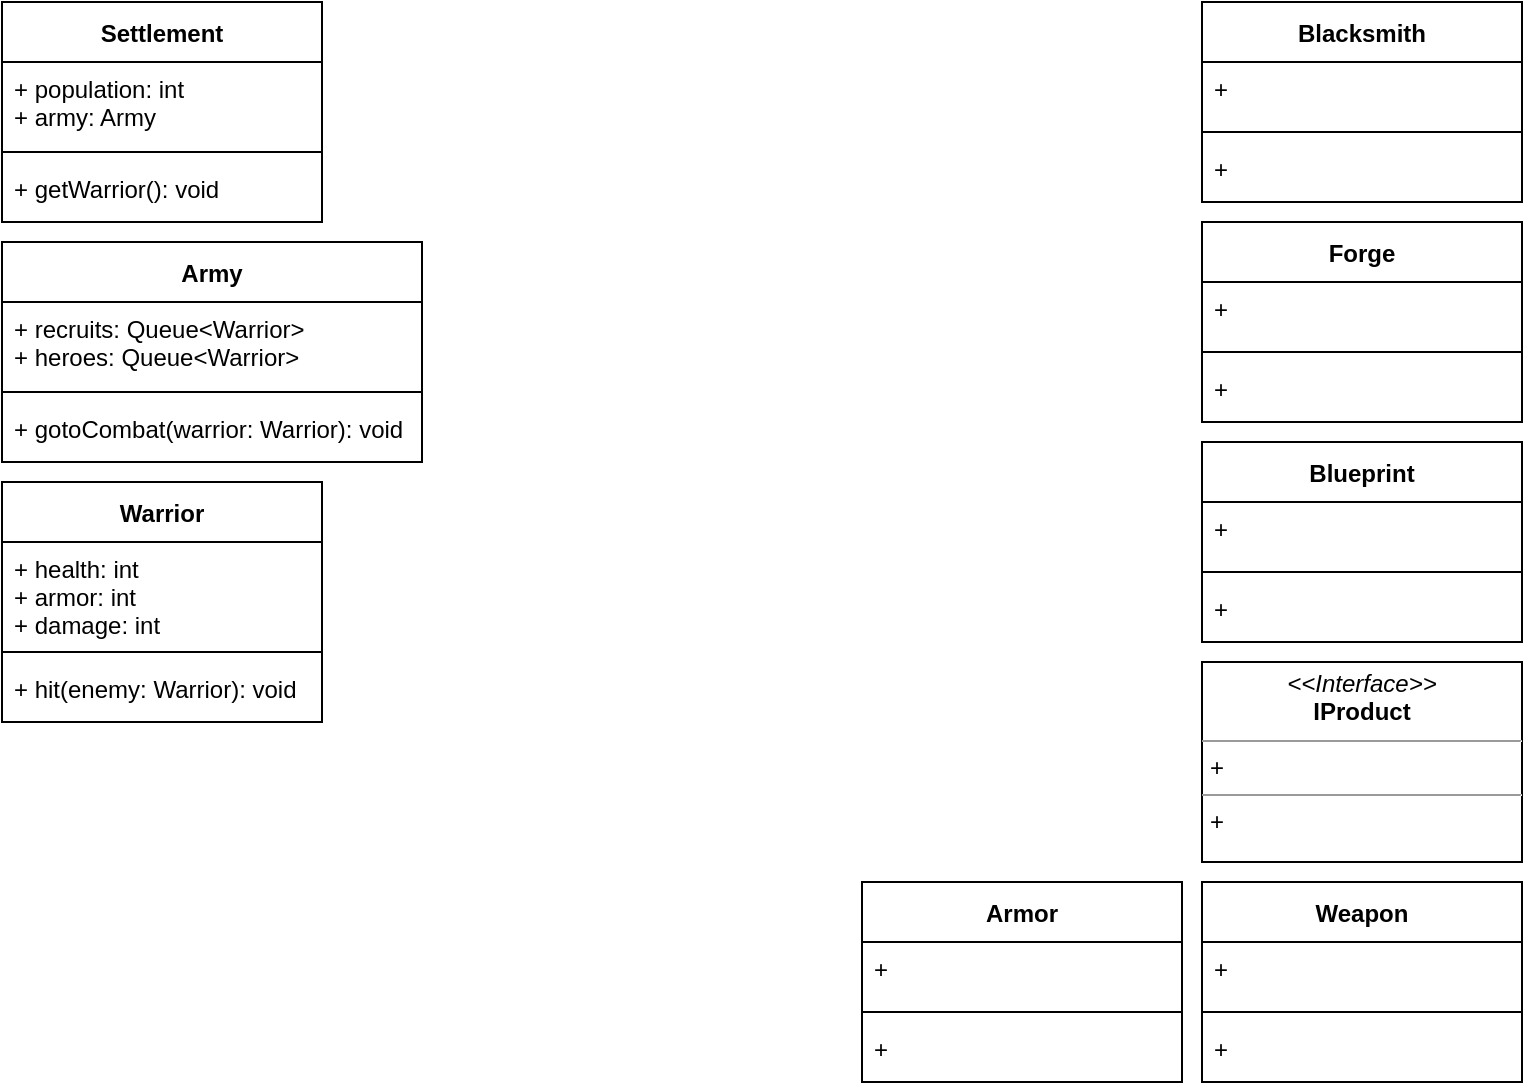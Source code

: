 <mxfile version="20.8.3" type="github">
  <diagram id="PlVmOw6x0t-LfRiXBdwW" name="Страница 1">
    <mxGraphModel dx="1185" dy="661" grid="1" gridSize="10" guides="1" tooltips="1" connect="1" arrows="1" fold="1" page="1" pageScale="1" pageWidth="827" pageHeight="1169" math="0" shadow="0">
      <root>
        <mxCell id="0" />
        <mxCell id="1" parent="0" />
        <mxCell id="bNz1VCfH1IGZhV_6fc7K-1" value="Settlement" style="swimlane;fontStyle=1;align=center;verticalAlign=middle;childLayout=stackLayout;horizontal=1;startSize=30;horizontalStack=0;resizeParent=1;resizeParentMax=0;resizeLast=0;collapsible=1;marginBottom=0;" vertex="1" parent="1">
          <mxGeometry x="40" y="80" width="160" height="110" as="geometry">
            <mxRectangle x="40" y="80" width="100" height="30" as="alternateBounds" />
          </mxGeometry>
        </mxCell>
        <mxCell id="bNz1VCfH1IGZhV_6fc7K-2" value="+ population: int&#xa;+ army: Army" style="text;strokeColor=none;fillColor=none;align=left;verticalAlign=top;spacingLeft=4;spacingRight=4;overflow=hidden;rotatable=0;points=[[0,0.5],[1,0.5]];portConstraint=eastwest;" vertex="1" parent="bNz1VCfH1IGZhV_6fc7K-1">
          <mxGeometry y="30" width="160" height="40" as="geometry" />
        </mxCell>
        <mxCell id="bNz1VCfH1IGZhV_6fc7K-3" value="" style="line;strokeWidth=1;fillColor=none;align=left;verticalAlign=middle;spacingTop=-1;spacingLeft=3;spacingRight=3;rotatable=0;labelPosition=right;points=[];portConstraint=eastwest;strokeColor=inherit;" vertex="1" parent="bNz1VCfH1IGZhV_6fc7K-1">
          <mxGeometry y="70" width="160" height="10" as="geometry" />
        </mxCell>
        <mxCell id="bNz1VCfH1IGZhV_6fc7K-4" value="+ getWarrior(): void" style="text;strokeColor=none;fillColor=none;align=left;verticalAlign=top;spacingLeft=4;spacingRight=4;overflow=hidden;rotatable=0;points=[[0,0.5],[1,0.5]];portConstraint=eastwest;" vertex="1" parent="bNz1VCfH1IGZhV_6fc7K-1">
          <mxGeometry y="80" width="160" height="30" as="geometry" />
        </mxCell>
        <mxCell id="bNz1VCfH1IGZhV_6fc7K-10" value="Army" style="swimlane;fontStyle=1;align=center;verticalAlign=middle;childLayout=stackLayout;horizontal=1;startSize=30;horizontalStack=0;resizeParent=1;resizeParentMax=0;resizeLast=0;collapsible=1;marginBottom=0;" vertex="1" parent="1">
          <mxGeometry x="40" y="200" width="210" height="110" as="geometry">
            <mxRectangle x="210" y="80" width="100" height="30" as="alternateBounds" />
          </mxGeometry>
        </mxCell>
        <mxCell id="bNz1VCfH1IGZhV_6fc7K-11" value="+ recruits: Queue&lt;Warrior&gt;&#xa;+ heroes: Queue&lt;Warrior&gt;" style="text;strokeColor=none;fillColor=none;align=left;verticalAlign=top;spacingLeft=4;spacingRight=4;overflow=hidden;rotatable=0;points=[[0,0.5],[1,0.5]];portConstraint=eastwest;" vertex="1" parent="bNz1VCfH1IGZhV_6fc7K-10">
          <mxGeometry y="30" width="210" height="40" as="geometry" />
        </mxCell>
        <mxCell id="bNz1VCfH1IGZhV_6fc7K-12" value="" style="line;strokeWidth=1;fillColor=none;align=left;verticalAlign=middle;spacingTop=-1;spacingLeft=3;spacingRight=3;rotatable=0;labelPosition=right;points=[];portConstraint=eastwest;strokeColor=inherit;" vertex="1" parent="bNz1VCfH1IGZhV_6fc7K-10">
          <mxGeometry y="70" width="210" height="10" as="geometry" />
        </mxCell>
        <mxCell id="bNz1VCfH1IGZhV_6fc7K-13" value="+ gotoCombat(warrior: Warrior): void" style="text;strokeColor=none;fillColor=none;align=left;verticalAlign=top;spacingLeft=4;spacingRight=4;overflow=hidden;rotatable=0;points=[[0,0.5],[1,0.5]];portConstraint=eastwest;" vertex="1" parent="bNz1VCfH1IGZhV_6fc7K-10">
          <mxGeometry y="80" width="210" height="30" as="geometry" />
        </mxCell>
        <mxCell id="bNz1VCfH1IGZhV_6fc7K-15" value="Warrior" style="swimlane;fontStyle=1;align=center;verticalAlign=middle;childLayout=stackLayout;horizontal=1;startSize=30;horizontalStack=0;resizeParent=1;resizeParentMax=0;resizeLast=0;collapsible=1;marginBottom=0;" vertex="1" parent="1">
          <mxGeometry x="40" y="320" width="160" height="120" as="geometry">
            <mxRectangle x="430" y="80" width="100" height="30" as="alternateBounds" />
          </mxGeometry>
        </mxCell>
        <mxCell id="bNz1VCfH1IGZhV_6fc7K-16" value="+ health: int&#xa;+ armor: int&#xa;+ damage: int" style="text;strokeColor=none;fillColor=none;align=left;verticalAlign=top;spacingLeft=4;spacingRight=4;overflow=hidden;rotatable=0;points=[[0,0.5],[1,0.5]];portConstraint=eastwest;" vertex="1" parent="bNz1VCfH1IGZhV_6fc7K-15">
          <mxGeometry y="30" width="160" height="50" as="geometry" />
        </mxCell>
        <mxCell id="bNz1VCfH1IGZhV_6fc7K-17" value="" style="line;strokeWidth=1;fillColor=none;align=left;verticalAlign=middle;spacingTop=-1;spacingLeft=3;spacingRight=3;rotatable=0;labelPosition=right;points=[];portConstraint=eastwest;strokeColor=inherit;" vertex="1" parent="bNz1VCfH1IGZhV_6fc7K-15">
          <mxGeometry y="80" width="160" height="10" as="geometry" />
        </mxCell>
        <mxCell id="bNz1VCfH1IGZhV_6fc7K-18" value="+ hit(enemy: Warrior): void" style="text;strokeColor=none;fillColor=none;align=left;verticalAlign=top;spacingLeft=4;spacingRight=4;overflow=hidden;rotatable=0;points=[[0,0.5],[1,0.5]];portConstraint=eastwest;" vertex="1" parent="bNz1VCfH1IGZhV_6fc7K-15">
          <mxGeometry y="90" width="160" height="30" as="geometry" />
        </mxCell>
        <mxCell id="bNz1VCfH1IGZhV_6fc7K-28" value="Blacksmith" style="swimlane;fontStyle=1;align=center;verticalAlign=middle;childLayout=stackLayout;horizontal=1;startSize=30;horizontalStack=0;resizeParent=1;resizeParentMax=0;resizeLast=0;collapsible=1;marginBottom=0;" vertex="1" parent="1">
          <mxGeometry x="640" y="80" width="160" height="100" as="geometry">
            <mxRectangle x="40" y="80" width="100" height="30" as="alternateBounds" />
          </mxGeometry>
        </mxCell>
        <mxCell id="bNz1VCfH1IGZhV_6fc7K-29" value="+ " style="text;strokeColor=none;fillColor=none;align=left;verticalAlign=top;spacingLeft=4;spacingRight=4;overflow=hidden;rotatable=0;points=[[0,0.5],[1,0.5]];portConstraint=eastwest;" vertex="1" parent="bNz1VCfH1IGZhV_6fc7K-28">
          <mxGeometry y="30" width="160" height="30" as="geometry" />
        </mxCell>
        <mxCell id="bNz1VCfH1IGZhV_6fc7K-30" value="" style="line;strokeWidth=1;fillColor=none;align=left;verticalAlign=middle;spacingTop=-1;spacingLeft=3;spacingRight=3;rotatable=0;labelPosition=right;points=[];portConstraint=eastwest;strokeColor=inherit;" vertex="1" parent="bNz1VCfH1IGZhV_6fc7K-28">
          <mxGeometry y="60" width="160" height="10" as="geometry" />
        </mxCell>
        <mxCell id="bNz1VCfH1IGZhV_6fc7K-31" value="+ " style="text;strokeColor=none;fillColor=none;align=left;verticalAlign=top;spacingLeft=4;spacingRight=4;overflow=hidden;rotatable=0;points=[[0,0.5],[1,0.5]];portConstraint=eastwest;" vertex="1" parent="bNz1VCfH1IGZhV_6fc7K-28">
          <mxGeometry y="70" width="160" height="30" as="geometry" />
        </mxCell>
        <mxCell id="bNz1VCfH1IGZhV_6fc7K-32" value="Forge" style="swimlane;fontStyle=1;align=center;verticalAlign=middle;childLayout=stackLayout;horizontal=1;startSize=30;horizontalStack=0;resizeParent=1;resizeParentMax=0;resizeLast=0;collapsible=1;marginBottom=0;" vertex="1" parent="1">
          <mxGeometry x="640" y="190" width="160" height="100" as="geometry">
            <mxRectangle x="40" y="80" width="100" height="30" as="alternateBounds" />
          </mxGeometry>
        </mxCell>
        <mxCell id="bNz1VCfH1IGZhV_6fc7K-33" value="+ " style="text;strokeColor=none;fillColor=none;align=left;verticalAlign=top;spacingLeft=4;spacingRight=4;overflow=hidden;rotatable=0;points=[[0,0.5],[1,0.5]];portConstraint=eastwest;" vertex="1" parent="bNz1VCfH1IGZhV_6fc7K-32">
          <mxGeometry y="30" width="160" height="30" as="geometry" />
        </mxCell>
        <mxCell id="bNz1VCfH1IGZhV_6fc7K-34" value="" style="line;strokeWidth=1;fillColor=none;align=left;verticalAlign=middle;spacingTop=-1;spacingLeft=3;spacingRight=3;rotatable=0;labelPosition=right;points=[];portConstraint=eastwest;strokeColor=inherit;" vertex="1" parent="bNz1VCfH1IGZhV_6fc7K-32">
          <mxGeometry y="60" width="160" height="10" as="geometry" />
        </mxCell>
        <mxCell id="bNz1VCfH1IGZhV_6fc7K-35" value="+ " style="text;strokeColor=none;fillColor=none;align=left;verticalAlign=top;spacingLeft=4;spacingRight=4;overflow=hidden;rotatable=0;points=[[0,0.5],[1,0.5]];portConstraint=eastwest;" vertex="1" parent="bNz1VCfH1IGZhV_6fc7K-32">
          <mxGeometry y="70" width="160" height="30" as="geometry" />
        </mxCell>
        <mxCell id="bNz1VCfH1IGZhV_6fc7K-36" value="Weapon" style="swimlane;fontStyle=1;align=center;verticalAlign=middle;childLayout=stackLayout;horizontal=1;startSize=30;horizontalStack=0;resizeParent=1;resizeParentMax=0;resizeLast=0;collapsible=1;marginBottom=0;" vertex="1" parent="1">
          <mxGeometry x="640" y="520" width="160" height="100" as="geometry">
            <mxRectangle x="40" y="80" width="100" height="30" as="alternateBounds" />
          </mxGeometry>
        </mxCell>
        <mxCell id="bNz1VCfH1IGZhV_6fc7K-37" value="+ " style="text;strokeColor=none;fillColor=none;align=left;verticalAlign=top;spacingLeft=4;spacingRight=4;overflow=hidden;rotatable=0;points=[[0,0.5],[1,0.5]];portConstraint=eastwest;" vertex="1" parent="bNz1VCfH1IGZhV_6fc7K-36">
          <mxGeometry y="30" width="160" height="30" as="geometry" />
        </mxCell>
        <mxCell id="bNz1VCfH1IGZhV_6fc7K-38" value="" style="line;strokeWidth=1;fillColor=none;align=left;verticalAlign=middle;spacingTop=-1;spacingLeft=3;spacingRight=3;rotatable=0;labelPosition=right;points=[];portConstraint=eastwest;strokeColor=inherit;" vertex="1" parent="bNz1VCfH1IGZhV_6fc7K-36">
          <mxGeometry y="60" width="160" height="10" as="geometry" />
        </mxCell>
        <mxCell id="bNz1VCfH1IGZhV_6fc7K-39" value="+ " style="text;strokeColor=none;fillColor=none;align=left;verticalAlign=top;spacingLeft=4;spacingRight=4;overflow=hidden;rotatable=0;points=[[0,0.5],[1,0.5]];portConstraint=eastwest;" vertex="1" parent="bNz1VCfH1IGZhV_6fc7K-36">
          <mxGeometry y="70" width="160" height="30" as="geometry" />
        </mxCell>
        <mxCell id="bNz1VCfH1IGZhV_6fc7K-40" value="Armor" style="swimlane;fontStyle=1;align=center;verticalAlign=middle;childLayout=stackLayout;horizontal=1;startSize=30;horizontalStack=0;resizeParent=1;resizeParentMax=0;resizeLast=0;collapsible=1;marginBottom=0;" vertex="1" parent="1">
          <mxGeometry x="470" y="520" width="160" height="100" as="geometry">
            <mxRectangle x="40" y="80" width="100" height="30" as="alternateBounds" />
          </mxGeometry>
        </mxCell>
        <mxCell id="bNz1VCfH1IGZhV_6fc7K-41" value="+ " style="text;strokeColor=none;fillColor=none;align=left;verticalAlign=top;spacingLeft=4;spacingRight=4;overflow=hidden;rotatable=0;points=[[0,0.5],[1,0.5]];portConstraint=eastwest;" vertex="1" parent="bNz1VCfH1IGZhV_6fc7K-40">
          <mxGeometry y="30" width="160" height="30" as="geometry" />
        </mxCell>
        <mxCell id="bNz1VCfH1IGZhV_6fc7K-42" value="" style="line;strokeWidth=1;fillColor=none;align=left;verticalAlign=middle;spacingTop=-1;spacingLeft=3;spacingRight=3;rotatable=0;labelPosition=right;points=[];portConstraint=eastwest;strokeColor=inherit;" vertex="1" parent="bNz1VCfH1IGZhV_6fc7K-40">
          <mxGeometry y="60" width="160" height="10" as="geometry" />
        </mxCell>
        <mxCell id="bNz1VCfH1IGZhV_6fc7K-43" value="+ " style="text;strokeColor=none;fillColor=none;align=left;verticalAlign=top;spacingLeft=4;spacingRight=4;overflow=hidden;rotatable=0;points=[[0,0.5],[1,0.5]];portConstraint=eastwest;" vertex="1" parent="bNz1VCfH1IGZhV_6fc7K-40">
          <mxGeometry y="70" width="160" height="30" as="geometry" />
        </mxCell>
        <mxCell id="bNz1VCfH1IGZhV_6fc7K-44" value="Blueprint" style="swimlane;fontStyle=1;align=center;verticalAlign=middle;childLayout=stackLayout;horizontal=1;startSize=30;horizontalStack=0;resizeParent=1;resizeParentMax=0;resizeLast=0;collapsible=1;marginBottom=0;" vertex="1" parent="1">
          <mxGeometry x="640" y="300" width="160" height="100" as="geometry">
            <mxRectangle x="40" y="80" width="100" height="30" as="alternateBounds" />
          </mxGeometry>
        </mxCell>
        <mxCell id="bNz1VCfH1IGZhV_6fc7K-45" value="+ " style="text;strokeColor=none;fillColor=none;align=left;verticalAlign=top;spacingLeft=4;spacingRight=4;overflow=hidden;rotatable=0;points=[[0,0.5],[1,0.5]];portConstraint=eastwest;" vertex="1" parent="bNz1VCfH1IGZhV_6fc7K-44">
          <mxGeometry y="30" width="160" height="30" as="geometry" />
        </mxCell>
        <mxCell id="bNz1VCfH1IGZhV_6fc7K-46" value="" style="line;strokeWidth=1;fillColor=none;align=left;verticalAlign=middle;spacingTop=-1;spacingLeft=3;spacingRight=3;rotatable=0;labelPosition=right;points=[];portConstraint=eastwest;strokeColor=inherit;" vertex="1" parent="bNz1VCfH1IGZhV_6fc7K-44">
          <mxGeometry y="60" width="160" height="10" as="geometry" />
        </mxCell>
        <mxCell id="bNz1VCfH1IGZhV_6fc7K-47" value="+ " style="text;strokeColor=none;fillColor=none;align=left;verticalAlign=top;spacingLeft=4;spacingRight=4;overflow=hidden;rotatable=0;points=[[0,0.5],[1,0.5]];portConstraint=eastwest;" vertex="1" parent="bNz1VCfH1IGZhV_6fc7K-44">
          <mxGeometry y="70" width="160" height="30" as="geometry" />
        </mxCell>
        <mxCell id="bNz1VCfH1IGZhV_6fc7K-52" value="&lt;p style=&quot;margin:0px;margin-top:4px;text-align:center;&quot;&gt;&lt;i&gt;&amp;lt;&amp;lt;Interface&amp;gt;&amp;gt;&lt;/i&gt;&lt;br&gt;&lt;b&gt;IProduct&lt;/b&gt;&lt;/p&gt;&lt;hr size=&quot;1&quot;&gt;&lt;p style=&quot;margin:0px;margin-left:4px;&quot;&gt;+&amp;nbsp;&lt;/p&gt;&lt;hr size=&quot;1&quot;&gt;&lt;p style=&quot;margin:0px;margin-left:4px;&quot;&gt;+&amp;nbsp;&lt;/p&gt;" style="verticalAlign=top;align=left;overflow=fill;fontSize=12;fontFamily=Helvetica;html=1;" vertex="1" parent="1">
          <mxGeometry x="640" y="410" width="160" height="100" as="geometry" />
        </mxCell>
      </root>
    </mxGraphModel>
  </diagram>
</mxfile>
